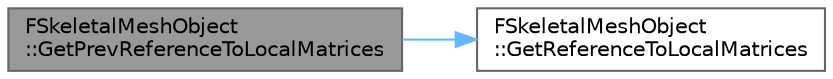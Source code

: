 digraph "FSkeletalMeshObject::GetPrevReferenceToLocalMatrices"
{
 // INTERACTIVE_SVG=YES
 // LATEX_PDF_SIZE
  bgcolor="transparent";
  edge [fontname=Helvetica,fontsize=10,labelfontname=Helvetica,labelfontsize=10];
  node [fontname=Helvetica,fontsize=10,shape=box,height=0.2,width=0.4];
  rankdir="LR";
  Node1 [id="Node000001",label="FSkeletalMeshObject\l::GetPrevReferenceToLocalMatrices",height=0.2,width=0.4,color="gray40", fillcolor="grey60", style="filled", fontcolor="black",tooltip="Get the array of previous refpose->local matrices Not safe to hold this reference between frames,..."];
  Node1 -> Node2 [id="edge1_Node000001_Node000002",color="steelblue1",style="solid",tooltip=" "];
  Node2 [id="Node000002",label="FSkeletalMeshObject\l::GetReferenceToLocalMatrices",height=0.2,width=0.4,color="grey40", fillcolor="white", style="filled",URL="$d3/d11/classFSkeletalMeshObject.html#aa47c0c054cc3c5f260bb05b87e3fa56c",tooltip="Get the array of refpose->local matrices Not safe to hold this reference between frames,..."];
}
